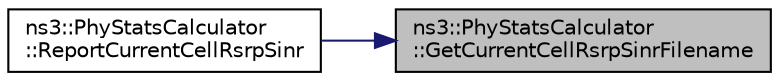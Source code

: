 digraph "ns3::PhyStatsCalculator::GetCurrentCellRsrpSinrFilename"
{
 // LATEX_PDF_SIZE
  edge [fontname="Helvetica",fontsize="10",labelfontname="Helvetica",labelfontsize="10"];
  node [fontname="Helvetica",fontsize="10",shape=record];
  rankdir="RL";
  Node1 [label="ns3::PhyStatsCalculator\l::GetCurrentCellRsrpSinrFilename",height=0.2,width=0.4,color="black", fillcolor="grey75", style="filled", fontcolor="black",tooltip="Get the name of the file where the RSRP/SINR statistics will be stored."];
  Node1 -> Node2 [dir="back",color="midnightblue",fontsize="10",style="solid",fontname="Helvetica"];
  Node2 [label="ns3::PhyStatsCalculator\l::ReportCurrentCellRsrpSinr",height=0.2,width=0.4,color="black", fillcolor="white", style="filled",URL="$classns3_1_1_phy_stats_calculator.html#a6ff3e80a9be864b92f7720808311e13d",tooltip="Notifies the stats calculator that an RSRP and SINR report has occurred."];
}
